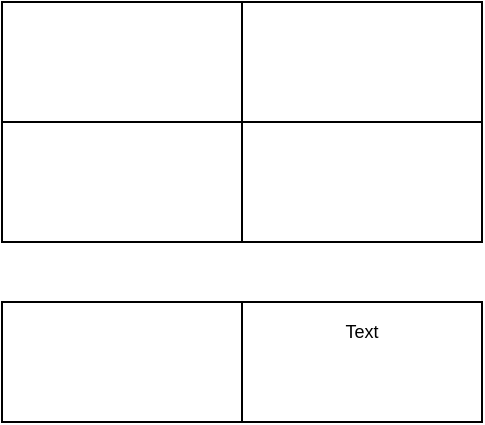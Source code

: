 <mxfile version="20.2.4" type="github">
  <diagram id="dghgkRzPQQI_TrjqHUwV" name="Page-1">
    <mxGraphModel dx="1185" dy="635" grid="1" gridSize="10" guides="1" tooltips="1" connect="1" arrows="1" fold="1" page="1" pageScale="1" pageWidth="850" pageHeight="1100" math="0" shadow="0">
      <root>
        <mxCell id="0" />
        <mxCell id="1" parent="0" />
        <mxCell id="2" value="" style="rounded=0;whiteSpace=wrap;html=1;" parent="1" vertex="1">
          <mxGeometry x="40" y="1020" width="120" height="60" as="geometry" />
        </mxCell>
        <mxCell id="3" value="&lt;font style=&quot;font-size: 9px;&quot;&gt;&lt;br&gt;&lt;/font&gt;" style="rounded=0;whiteSpace=wrap;html=1;" parent="1" vertex="1">
          <mxGeometry x="160" y="1020" width="120" height="60" as="geometry" />
        </mxCell>
        <mxCell id="S011tTiB7EtAxiDYHqCA-3" value="" style="rounded=0;whiteSpace=wrap;html=1;" parent="1" vertex="1">
          <mxGeometry x="40" y="930" width="120" height="60" as="geometry" />
        </mxCell>
        <mxCell id="S011tTiB7EtAxiDYHqCA-4" value="" style="rounded=0;whiteSpace=wrap;html=1;" parent="1" vertex="1">
          <mxGeometry x="160" y="930" width="120" height="60" as="geometry" />
        </mxCell>
        <mxCell id="S011tTiB7EtAxiDYHqCA-5" value="" style="rounded=0;whiteSpace=wrap;html=1;" parent="1" vertex="1">
          <mxGeometry x="40" y="870" width="120" height="60" as="geometry" />
        </mxCell>
        <mxCell id="S011tTiB7EtAxiDYHqCA-6" value="" style="rounded=0;whiteSpace=wrap;html=1;" parent="1" vertex="1">
          <mxGeometry x="160" y="870" width="120" height="60" as="geometry" />
        </mxCell>
        <mxCell id="5hUzTkP657nV-6HO8YKr-6" value="Text" style="text;html=1;strokeColor=none;fillColor=none;align=center;verticalAlign=middle;whiteSpace=wrap;rounded=0;fontSize=9;" vertex="1" parent="1">
          <mxGeometry x="160" y="1020" width="120" height="30" as="geometry" />
        </mxCell>
      </root>
    </mxGraphModel>
  </diagram>
</mxfile>
